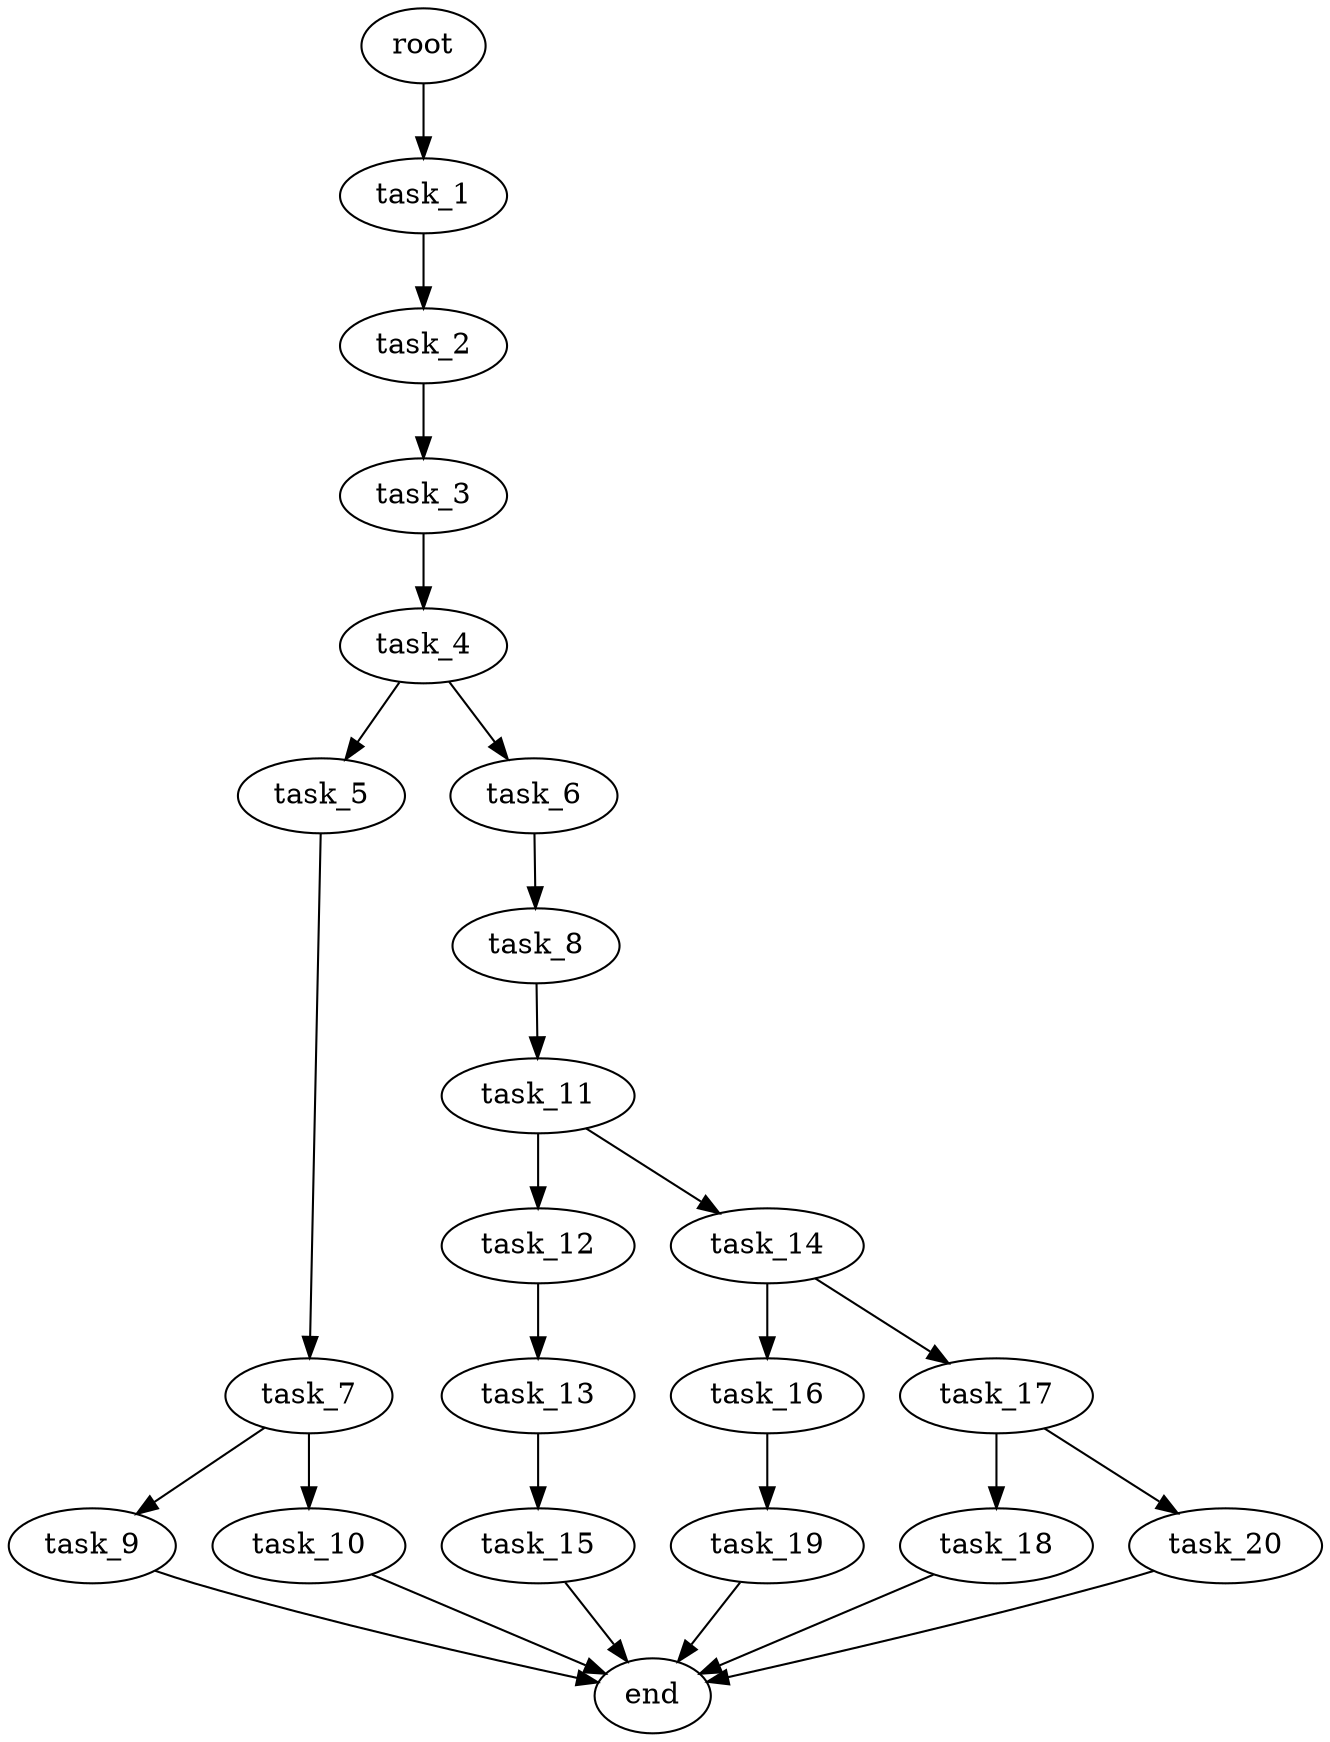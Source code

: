 digraph G {
  root [size="0.000000e+00"];
  task_1 [size="8.374825e+10"];
  task_2 [size="5.888522e+10"];
  task_3 [size="7.721680e+10"];
  task_4 [size="4.505595e+10"];
  task_5 [size="6.584908e+10"];
  task_6 [size="9.561947e+10"];
  task_7 [size="1.347226e+10"];
  task_8 [size="4.988788e+10"];
  task_9 [size="5.304113e+10"];
  task_10 [size="4.866675e+09"];
  task_11 [size="9.353148e+10"];
  task_12 [size="8.388322e+10"];
  task_13 [size="4.829837e+10"];
  task_14 [size="5.083821e+10"];
  task_15 [size="9.211702e+10"];
  task_16 [size="1.772847e+10"];
  task_17 [size="5.785965e+10"];
  task_18 [size="7.305216e+10"];
  task_19 [size="1.284689e+10"];
  task_20 [size="3.874668e+10"];
  end [size="0.000000e+00"];

  root -> task_1 [size="1.000000e-12"];
  task_1 -> task_2 [size="5.888522e+08"];
  task_2 -> task_3 [size="7.721680e+08"];
  task_3 -> task_4 [size="4.505595e+08"];
  task_4 -> task_5 [size="6.584908e+08"];
  task_4 -> task_6 [size="9.561947e+08"];
  task_5 -> task_7 [size="1.347226e+08"];
  task_6 -> task_8 [size="4.988788e+08"];
  task_7 -> task_9 [size="5.304113e+08"];
  task_7 -> task_10 [size="4.866675e+07"];
  task_8 -> task_11 [size="9.353148e+08"];
  task_9 -> end [size="1.000000e-12"];
  task_10 -> end [size="1.000000e-12"];
  task_11 -> task_12 [size="8.388322e+08"];
  task_11 -> task_14 [size="5.083821e+08"];
  task_12 -> task_13 [size="4.829837e+08"];
  task_13 -> task_15 [size="9.211702e+08"];
  task_14 -> task_16 [size="1.772847e+08"];
  task_14 -> task_17 [size="5.785965e+08"];
  task_15 -> end [size="1.000000e-12"];
  task_16 -> task_19 [size="1.284689e+08"];
  task_17 -> task_18 [size="7.305216e+08"];
  task_17 -> task_20 [size="3.874668e+08"];
  task_18 -> end [size="1.000000e-12"];
  task_19 -> end [size="1.000000e-12"];
  task_20 -> end [size="1.000000e-12"];
}
